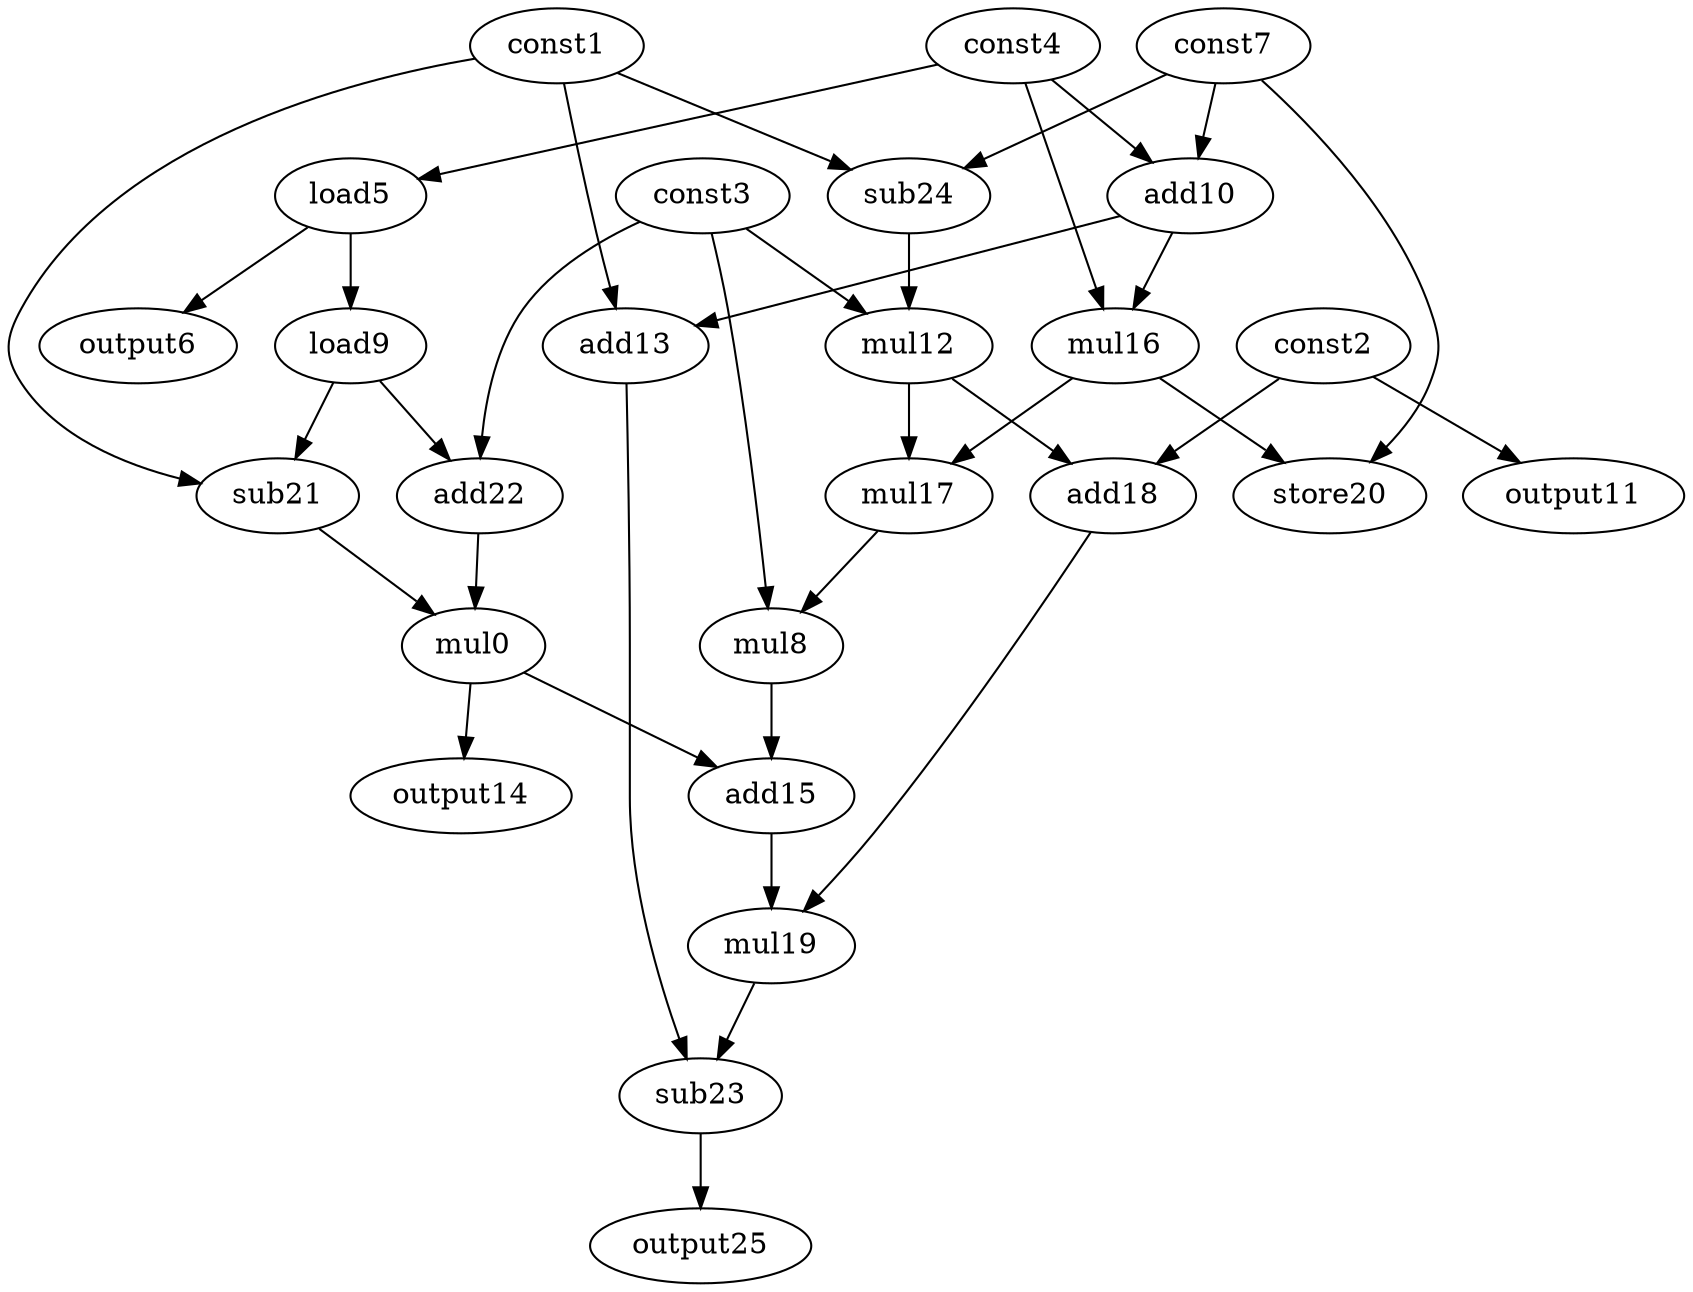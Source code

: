 digraph G { 
mul0[opcode=mul]; 
const1[opcode=const]; 
const2[opcode=const]; 
const3[opcode=const]; 
const4[opcode=const]; 
load5[opcode=load]; 
output6[opcode=output]; 
const7[opcode=const]; 
mul8[opcode=mul]; 
load9[opcode=load]; 
add10[opcode=add]; 
output11[opcode=output]; 
mul12[opcode=mul]; 
add13[opcode=add]; 
output14[opcode=output]; 
add15[opcode=add]; 
mul16[opcode=mul]; 
mul17[opcode=mul]; 
add18[opcode=add]; 
mul19[opcode=mul]; 
store20[opcode=store]; 
sub21[opcode=sub]; 
add22[opcode=add]; 
sub23[opcode=sub]; 
sub24[opcode=sub]; 
output25[opcode=output]; 
const4->load5[operand=0];
const4->add10[operand=0];
const7->add10[operand=1];
const2->output11[operand=0];
const1->sub24[operand=0];
const7->sub24[operand=1];
load5->output6[operand=0];
load5->load9[operand=0];
sub24->mul12[operand=0];
const3->mul12[operand=1];
const1->add13[operand=0];
add10->add13[operand=1];
add10->mul16[operand=0];
const4->mul16[operand=1];
mul16->mul17[operand=0];
mul12->mul17[operand=1];
const2->add18[operand=0];
mul12->add18[operand=1];
mul16->store20[operand=0];
const7->store20[operand=1];
const1->sub21[operand=0];
load9->sub21[operand=1];
load9->add22[operand=0];
const3->add22[operand=1];
sub21->mul0[operand=0];
add22->mul0[operand=1];
mul17->mul8[operand=0];
const3->mul8[operand=1];
mul0->output14[operand=0];
mul0->add15[operand=0];
mul8->add15[operand=1];
add18->mul19[operand=0];
add15->mul19[operand=1];
mul19->sub23[operand=0];
add13->sub23[operand=1];
sub23->output25[operand=0];
}
